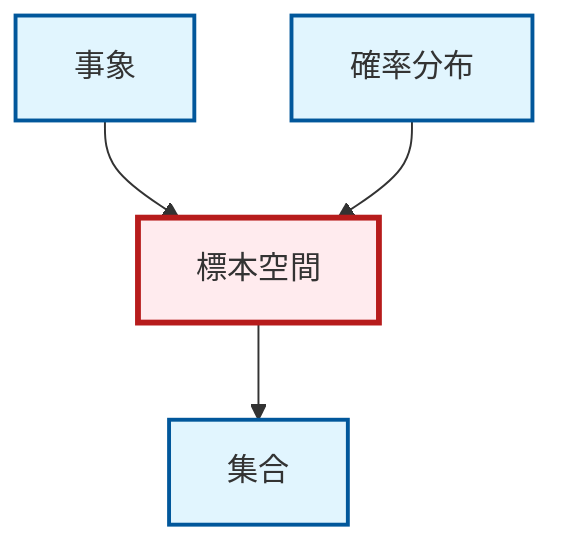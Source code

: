 graph TD
    classDef definition fill:#e1f5fe,stroke:#01579b,stroke-width:2px
    classDef theorem fill:#f3e5f5,stroke:#4a148c,stroke-width:2px
    classDef axiom fill:#fff3e0,stroke:#e65100,stroke-width:2px
    classDef example fill:#e8f5e9,stroke:#1b5e20,stroke-width:2px
    classDef current fill:#ffebee,stroke:#b71c1c,stroke-width:3px
    def-set["集合"]:::definition
    def-event["事象"]:::definition
    def-sample-space["標本空間"]:::definition
    def-probability-distribution["確率分布"]:::definition
    def-event --> def-sample-space
    def-probability-distribution --> def-sample-space
    def-sample-space --> def-set
    class def-sample-space current